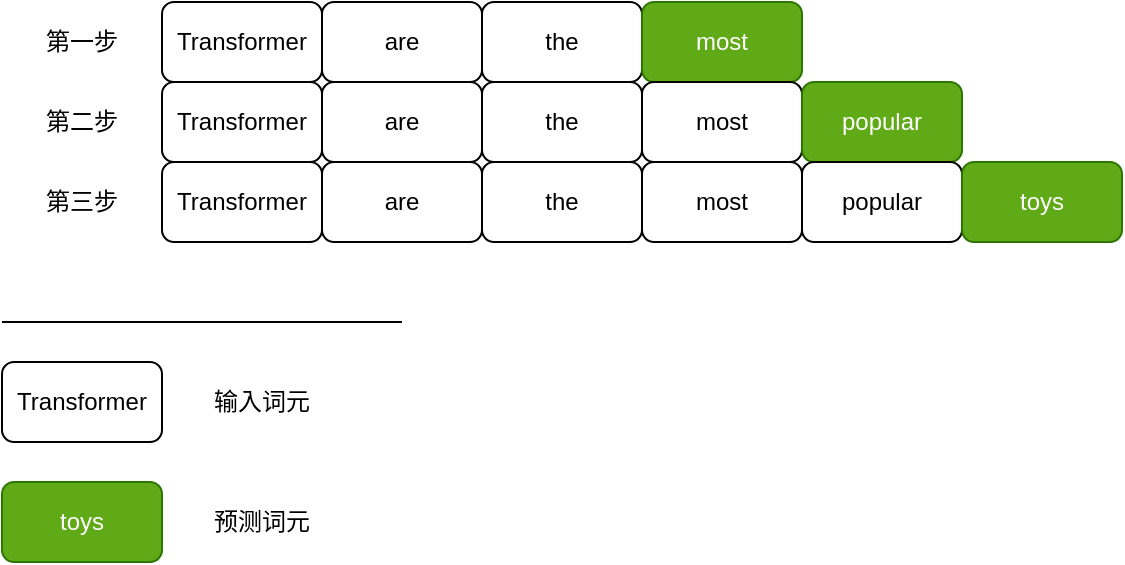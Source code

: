 <mxfile>
    <diagram id="1lhm8C4QMk3lk0GSDOuZ" name="第 1 页">
        <mxGraphModel dx="1074" dy="563" grid="1" gridSize="10" guides="1" tooltips="1" connect="1" arrows="1" fold="1" page="1" pageScale="1" pageWidth="827" pageHeight="1169" math="0" shadow="0">
            <root>
                <mxCell id="0"/>
                <mxCell id="1" parent="0"/>
                <mxCell id="2" value="第一步" style="text;html=1;strokeColor=none;fillColor=none;align=center;verticalAlign=middle;whiteSpace=wrap;rounded=0;" vertex="1" parent="1">
                    <mxGeometry x="80" y="80" width="80" height="40" as="geometry"/>
                </mxCell>
                <mxCell id="3" value="第二步" style="text;html=1;strokeColor=none;fillColor=none;align=center;verticalAlign=middle;whiteSpace=wrap;rounded=0;" vertex="1" parent="1">
                    <mxGeometry x="80" y="120" width="80" height="40" as="geometry"/>
                </mxCell>
                <mxCell id="4" value="第三步" style="text;html=1;strokeColor=none;fillColor=none;align=center;verticalAlign=middle;whiteSpace=wrap;rounded=0;" vertex="1" parent="1">
                    <mxGeometry x="80" y="160" width="80" height="40" as="geometry"/>
                </mxCell>
                <mxCell id="5" value="Transformer" style="rounded=1;whiteSpace=wrap;html=1;" vertex="1" parent="1">
                    <mxGeometry x="160" y="80" width="80" height="40" as="geometry"/>
                </mxCell>
                <mxCell id="6" value="are" style="rounded=1;whiteSpace=wrap;html=1;" vertex="1" parent="1">
                    <mxGeometry x="240" y="80" width="80" height="40" as="geometry"/>
                </mxCell>
                <mxCell id="7" value="the" style="rounded=1;whiteSpace=wrap;html=1;" vertex="1" parent="1">
                    <mxGeometry x="320" y="80" width="80" height="40" as="geometry"/>
                </mxCell>
                <mxCell id="8" value="most" style="rounded=1;whiteSpace=wrap;html=1;fillColor=#60a917;fontColor=#ffffff;strokeColor=#2D7600;" vertex="1" parent="1">
                    <mxGeometry x="400" y="80" width="80" height="40" as="geometry"/>
                </mxCell>
                <mxCell id="9" value="Transformer" style="rounded=1;whiteSpace=wrap;html=1;" vertex="1" parent="1">
                    <mxGeometry x="160" y="120" width="80" height="40" as="geometry"/>
                </mxCell>
                <mxCell id="10" value="are" style="rounded=1;whiteSpace=wrap;html=1;" vertex="1" parent="1">
                    <mxGeometry x="240" y="120" width="80" height="40" as="geometry"/>
                </mxCell>
                <mxCell id="11" value="the" style="rounded=1;whiteSpace=wrap;html=1;" vertex="1" parent="1">
                    <mxGeometry x="320" y="120" width="80" height="40" as="geometry"/>
                </mxCell>
                <mxCell id="13" value="most" style="rounded=1;whiteSpace=wrap;html=1;" vertex="1" parent="1">
                    <mxGeometry x="400" y="120" width="80" height="40" as="geometry"/>
                </mxCell>
                <mxCell id="15" value="popular" style="rounded=1;whiteSpace=wrap;html=1;fillColor=#60a917;fontColor=#ffffff;strokeColor=#2D7600;" vertex="1" parent="1">
                    <mxGeometry x="480" y="120" width="80" height="40" as="geometry"/>
                </mxCell>
                <mxCell id="16" value="Transformer" style="rounded=1;whiteSpace=wrap;html=1;" vertex="1" parent="1">
                    <mxGeometry x="160" y="160" width="80" height="40" as="geometry"/>
                </mxCell>
                <mxCell id="17" value="are" style="rounded=1;whiteSpace=wrap;html=1;" vertex="1" parent="1">
                    <mxGeometry x="240" y="160" width="80" height="40" as="geometry"/>
                </mxCell>
                <mxCell id="18" value="the" style="rounded=1;whiteSpace=wrap;html=1;" vertex="1" parent="1">
                    <mxGeometry x="320" y="160" width="80" height="40" as="geometry"/>
                </mxCell>
                <mxCell id="19" value="most" style="rounded=1;whiteSpace=wrap;html=1;" vertex="1" parent="1">
                    <mxGeometry x="400" y="160" width="80" height="40" as="geometry"/>
                </mxCell>
                <mxCell id="20" value="popular" style="rounded=1;whiteSpace=wrap;html=1;" vertex="1" parent="1">
                    <mxGeometry x="480" y="160" width="80" height="40" as="geometry"/>
                </mxCell>
                <mxCell id="22" value="toys" style="rounded=1;whiteSpace=wrap;html=1;fillColor=#60a917;fontColor=#ffffff;strokeColor=#2D7600;" vertex="1" parent="1">
                    <mxGeometry x="560" y="160" width="80" height="40" as="geometry"/>
                </mxCell>
                <mxCell id="23" value="" style="endArrow=none;html=1;" edge="1" parent="1">
                    <mxGeometry width="50" height="50" relative="1" as="geometry">
                        <mxPoint x="80" y="240" as="sourcePoint"/>
                        <mxPoint x="280" y="240" as="targetPoint"/>
                    </mxGeometry>
                </mxCell>
                <mxCell id="24" value="Transformer" style="rounded=1;whiteSpace=wrap;html=1;" vertex="1" parent="1">
                    <mxGeometry x="80" y="260" width="80" height="40" as="geometry"/>
                </mxCell>
                <mxCell id="25" value="输入词元" style="text;html=1;strokeColor=none;fillColor=none;align=center;verticalAlign=middle;whiteSpace=wrap;rounded=0;" vertex="1" parent="1">
                    <mxGeometry x="170" y="260" width="80" height="40" as="geometry"/>
                </mxCell>
                <mxCell id="26" value="toys" style="rounded=1;whiteSpace=wrap;html=1;fillColor=#60a917;fontColor=#ffffff;strokeColor=#2D7600;" vertex="1" parent="1">
                    <mxGeometry x="80" y="320" width="80" height="40" as="geometry"/>
                </mxCell>
                <mxCell id="27" value="预测词元" style="text;html=1;strokeColor=none;fillColor=none;align=center;verticalAlign=middle;whiteSpace=wrap;rounded=0;" vertex="1" parent="1">
                    <mxGeometry x="170" y="320" width="80" height="40" as="geometry"/>
                </mxCell>
            </root>
        </mxGraphModel>
    </diagram>
</mxfile>
